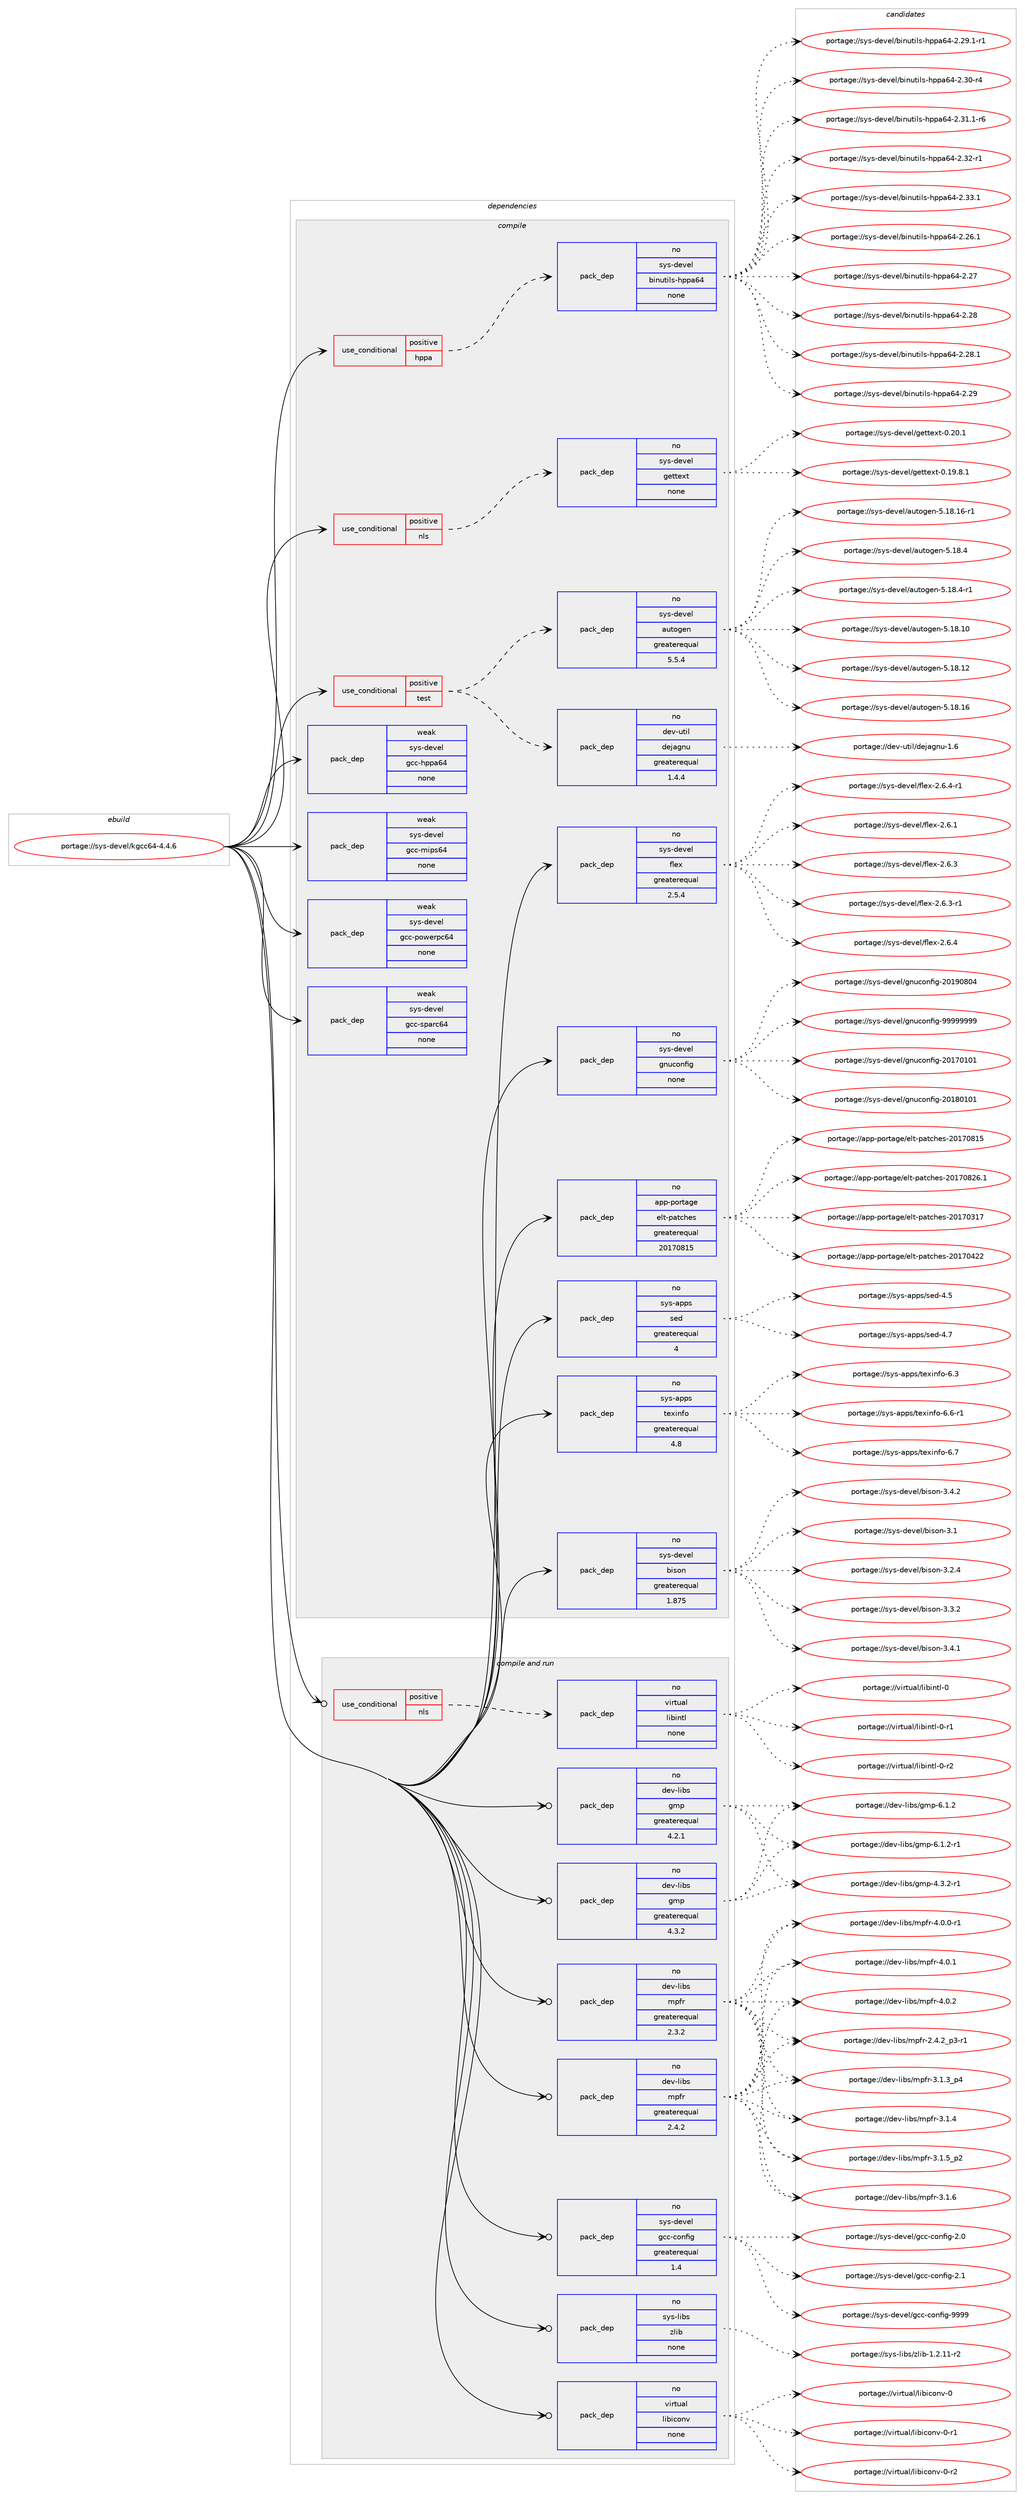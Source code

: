 digraph prolog {

# *************
# Graph options
# *************

newrank=true;
concentrate=true;
compound=true;
graph [rankdir=LR,fontname=Helvetica,fontsize=10,ranksep=1.5];#, ranksep=2.5, nodesep=0.2];
edge  [arrowhead=vee];
node  [fontname=Helvetica,fontsize=10];

# **********
# The ebuild
# **********

subgraph cluster_leftcol {
color=gray;
rank=same;
label=<<i>ebuild</i>>;
id [label="portage://sys-devel/kgcc64-4.4.6", color=red, width=4, href="../sys-devel/kgcc64-4.4.6.svg"];
}

# ****************
# The dependencies
# ****************

subgraph cluster_midcol {
color=gray;
label=<<i>dependencies</i>>;
subgraph cluster_compile {
fillcolor="#eeeeee";
style=filled;
label=<<i>compile</i>>;
subgraph cond102501 {
dependency423175 [label=<<TABLE BORDER="0" CELLBORDER="1" CELLSPACING="0" CELLPADDING="4"><TR><TD ROWSPAN="3" CELLPADDING="10">use_conditional</TD></TR><TR><TD>positive</TD></TR><TR><TD>hppa</TD></TR></TABLE>>, shape=none, color=red];
subgraph pack313619 {
dependency423176 [label=<<TABLE BORDER="0" CELLBORDER="1" CELLSPACING="0" CELLPADDING="4" WIDTH="220"><TR><TD ROWSPAN="6" CELLPADDING="30">pack_dep</TD></TR><TR><TD WIDTH="110">no</TD></TR><TR><TD>sys-devel</TD></TR><TR><TD>binutils-hppa64</TD></TR><TR><TD>none</TD></TR><TR><TD></TD></TR></TABLE>>, shape=none, color=blue];
}
dependency423175:e -> dependency423176:w [weight=20,style="dashed",arrowhead="vee"];
}
id:e -> dependency423175:w [weight=20,style="solid",arrowhead="vee"];
subgraph cond102502 {
dependency423177 [label=<<TABLE BORDER="0" CELLBORDER="1" CELLSPACING="0" CELLPADDING="4"><TR><TD ROWSPAN="3" CELLPADDING="10">use_conditional</TD></TR><TR><TD>positive</TD></TR><TR><TD>nls</TD></TR></TABLE>>, shape=none, color=red];
subgraph pack313620 {
dependency423178 [label=<<TABLE BORDER="0" CELLBORDER="1" CELLSPACING="0" CELLPADDING="4" WIDTH="220"><TR><TD ROWSPAN="6" CELLPADDING="30">pack_dep</TD></TR><TR><TD WIDTH="110">no</TD></TR><TR><TD>sys-devel</TD></TR><TR><TD>gettext</TD></TR><TR><TD>none</TD></TR><TR><TD></TD></TR></TABLE>>, shape=none, color=blue];
}
dependency423177:e -> dependency423178:w [weight=20,style="dashed",arrowhead="vee"];
}
id:e -> dependency423177:w [weight=20,style="solid",arrowhead="vee"];
subgraph cond102503 {
dependency423179 [label=<<TABLE BORDER="0" CELLBORDER="1" CELLSPACING="0" CELLPADDING="4"><TR><TD ROWSPAN="3" CELLPADDING="10">use_conditional</TD></TR><TR><TD>positive</TD></TR><TR><TD>test</TD></TR></TABLE>>, shape=none, color=red];
subgraph pack313621 {
dependency423180 [label=<<TABLE BORDER="0" CELLBORDER="1" CELLSPACING="0" CELLPADDING="4" WIDTH="220"><TR><TD ROWSPAN="6" CELLPADDING="30">pack_dep</TD></TR><TR><TD WIDTH="110">no</TD></TR><TR><TD>dev-util</TD></TR><TR><TD>dejagnu</TD></TR><TR><TD>greaterequal</TD></TR><TR><TD>1.4.4</TD></TR></TABLE>>, shape=none, color=blue];
}
dependency423179:e -> dependency423180:w [weight=20,style="dashed",arrowhead="vee"];
subgraph pack313622 {
dependency423181 [label=<<TABLE BORDER="0" CELLBORDER="1" CELLSPACING="0" CELLPADDING="4" WIDTH="220"><TR><TD ROWSPAN="6" CELLPADDING="30">pack_dep</TD></TR><TR><TD WIDTH="110">no</TD></TR><TR><TD>sys-devel</TD></TR><TR><TD>autogen</TD></TR><TR><TD>greaterequal</TD></TR><TR><TD>5.5.4</TD></TR></TABLE>>, shape=none, color=blue];
}
dependency423179:e -> dependency423181:w [weight=20,style="dashed",arrowhead="vee"];
}
id:e -> dependency423179:w [weight=20,style="solid",arrowhead="vee"];
subgraph pack313623 {
dependency423182 [label=<<TABLE BORDER="0" CELLBORDER="1" CELLSPACING="0" CELLPADDING="4" WIDTH="220"><TR><TD ROWSPAN="6" CELLPADDING="30">pack_dep</TD></TR><TR><TD WIDTH="110">no</TD></TR><TR><TD>app-portage</TD></TR><TR><TD>elt-patches</TD></TR><TR><TD>greaterequal</TD></TR><TR><TD>20170815</TD></TR></TABLE>>, shape=none, color=blue];
}
id:e -> dependency423182:w [weight=20,style="solid",arrowhead="vee"];
subgraph pack313624 {
dependency423183 [label=<<TABLE BORDER="0" CELLBORDER="1" CELLSPACING="0" CELLPADDING="4" WIDTH="220"><TR><TD ROWSPAN="6" CELLPADDING="30">pack_dep</TD></TR><TR><TD WIDTH="110">no</TD></TR><TR><TD>sys-apps</TD></TR><TR><TD>sed</TD></TR><TR><TD>greaterequal</TD></TR><TR><TD>4</TD></TR></TABLE>>, shape=none, color=blue];
}
id:e -> dependency423183:w [weight=20,style="solid",arrowhead="vee"];
subgraph pack313625 {
dependency423184 [label=<<TABLE BORDER="0" CELLBORDER="1" CELLSPACING="0" CELLPADDING="4" WIDTH="220"><TR><TD ROWSPAN="6" CELLPADDING="30">pack_dep</TD></TR><TR><TD WIDTH="110">no</TD></TR><TR><TD>sys-apps</TD></TR><TR><TD>texinfo</TD></TR><TR><TD>greaterequal</TD></TR><TR><TD>4.8</TD></TR></TABLE>>, shape=none, color=blue];
}
id:e -> dependency423184:w [weight=20,style="solid",arrowhead="vee"];
subgraph pack313626 {
dependency423185 [label=<<TABLE BORDER="0" CELLBORDER="1" CELLSPACING="0" CELLPADDING="4" WIDTH="220"><TR><TD ROWSPAN="6" CELLPADDING="30">pack_dep</TD></TR><TR><TD WIDTH="110">no</TD></TR><TR><TD>sys-devel</TD></TR><TR><TD>bison</TD></TR><TR><TD>greaterequal</TD></TR><TR><TD>1.875</TD></TR></TABLE>>, shape=none, color=blue];
}
id:e -> dependency423185:w [weight=20,style="solid",arrowhead="vee"];
subgraph pack313627 {
dependency423186 [label=<<TABLE BORDER="0" CELLBORDER="1" CELLSPACING="0" CELLPADDING="4" WIDTH="220"><TR><TD ROWSPAN="6" CELLPADDING="30">pack_dep</TD></TR><TR><TD WIDTH="110">no</TD></TR><TR><TD>sys-devel</TD></TR><TR><TD>flex</TD></TR><TR><TD>greaterequal</TD></TR><TR><TD>2.5.4</TD></TR></TABLE>>, shape=none, color=blue];
}
id:e -> dependency423186:w [weight=20,style="solid",arrowhead="vee"];
subgraph pack313628 {
dependency423187 [label=<<TABLE BORDER="0" CELLBORDER="1" CELLSPACING="0" CELLPADDING="4" WIDTH="220"><TR><TD ROWSPAN="6" CELLPADDING="30">pack_dep</TD></TR><TR><TD WIDTH="110">no</TD></TR><TR><TD>sys-devel</TD></TR><TR><TD>gnuconfig</TD></TR><TR><TD>none</TD></TR><TR><TD></TD></TR></TABLE>>, shape=none, color=blue];
}
id:e -> dependency423187:w [weight=20,style="solid",arrowhead="vee"];
subgraph pack313629 {
dependency423188 [label=<<TABLE BORDER="0" CELLBORDER="1" CELLSPACING="0" CELLPADDING="4" WIDTH="220"><TR><TD ROWSPAN="6" CELLPADDING="30">pack_dep</TD></TR><TR><TD WIDTH="110">weak</TD></TR><TR><TD>sys-devel</TD></TR><TR><TD>gcc-hppa64</TD></TR><TR><TD>none</TD></TR><TR><TD></TD></TR></TABLE>>, shape=none, color=blue];
}
id:e -> dependency423188:w [weight=20,style="solid",arrowhead="vee"];
subgraph pack313630 {
dependency423189 [label=<<TABLE BORDER="0" CELLBORDER="1" CELLSPACING="0" CELLPADDING="4" WIDTH="220"><TR><TD ROWSPAN="6" CELLPADDING="30">pack_dep</TD></TR><TR><TD WIDTH="110">weak</TD></TR><TR><TD>sys-devel</TD></TR><TR><TD>gcc-mips64</TD></TR><TR><TD>none</TD></TR><TR><TD></TD></TR></TABLE>>, shape=none, color=blue];
}
id:e -> dependency423189:w [weight=20,style="solid",arrowhead="vee"];
subgraph pack313631 {
dependency423190 [label=<<TABLE BORDER="0" CELLBORDER="1" CELLSPACING="0" CELLPADDING="4" WIDTH="220"><TR><TD ROWSPAN="6" CELLPADDING="30">pack_dep</TD></TR><TR><TD WIDTH="110">weak</TD></TR><TR><TD>sys-devel</TD></TR><TR><TD>gcc-powerpc64</TD></TR><TR><TD>none</TD></TR><TR><TD></TD></TR></TABLE>>, shape=none, color=blue];
}
id:e -> dependency423190:w [weight=20,style="solid",arrowhead="vee"];
subgraph pack313632 {
dependency423191 [label=<<TABLE BORDER="0" CELLBORDER="1" CELLSPACING="0" CELLPADDING="4" WIDTH="220"><TR><TD ROWSPAN="6" CELLPADDING="30">pack_dep</TD></TR><TR><TD WIDTH="110">weak</TD></TR><TR><TD>sys-devel</TD></TR><TR><TD>gcc-sparc64</TD></TR><TR><TD>none</TD></TR><TR><TD></TD></TR></TABLE>>, shape=none, color=blue];
}
id:e -> dependency423191:w [weight=20,style="solid",arrowhead="vee"];
}
subgraph cluster_compileandrun {
fillcolor="#eeeeee";
style=filled;
label=<<i>compile and run</i>>;
subgraph cond102504 {
dependency423192 [label=<<TABLE BORDER="0" CELLBORDER="1" CELLSPACING="0" CELLPADDING="4"><TR><TD ROWSPAN="3" CELLPADDING="10">use_conditional</TD></TR><TR><TD>positive</TD></TR><TR><TD>nls</TD></TR></TABLE>>, shape=none, color=red];
subgraph pack313633 {
dependency423193 [label=<<TABLE BORDER="0" CELLBORDER="1" CELLSPACING="0" CELLPADDING="4" WIDTH="220"><TR><TD ROWSPAN="6" CELLPADDING="30">pack_dep</TD></TR><TR><TD WIDTH="110">no</TD></TR><TR><TD>virtual</TD></TR><TR><TD>libintl</TD></TR><TR><TD>none</TD></TR><TR><TD></TD></TR></TABLE>>, shape=none, color=blue];
}
dependency423192:e -> dependency423193:w [weight=20,style="dashed",arrowhead="vee"];
}
id:e -> dependency423192:w [weight=20,style="solid",arrowhead="odotvee"];
subgraph pack313634 {
dependency423194 [label=<<TABLE BORDER="0" CELLBORDER="1" CELLSPACING="0" CELLPADDING="4" WIDTH="220"><TR><TD ROWSPAN="6" CELLPADDING="30">pack_dep</TD></TR><TR><TD WIDTH="110">no</TD></TR><TR><TD>dev-libs</TD></TR><TR><TD>gmp</TD></TR><TR><TD>greaterequal</TD></TR><TR><TD>4.2.1</TD></TR></TABLE>>, shape=none, color=blue];
}
id:e -> dependency423194:w [weight=20,style="solid",arrowhead="odotvee"];
subgraph pack313635 {
dependency423195 [label=<<TABLE BORDER="0" CELLBORDER="1" CELLSPACING="0" CELLPADDING="4" WIDTH="220"><TR><TD ROWSPAN="6" CELLPADDING="30">pack_dep</TD></TR><TR><TD WIDTH="110">no</TD></TR><TR><TD>dev-libs</TD></TR><TR><TD>gmp</TD></TR><TR><TD>greaterequal</TD></TR><TR><TD>4.3.2</TD></TR></TABLE>>, shape=none, color=blue];
}
id:e -> dependency423195:w [weight=20,style="solid",arrowhead="odotvee"];
subgraph pack313636 {
dependency423196 [label=<<TABLE BORDER="0" CELLBORDER="1" CELLSPACING="0" CELLPADDING="4" WIDTH="220"><TR><TD ROWSPAN="6" CELLPADDING="30">pack_dep</TD></TR><TR><TD WIDTH="110">no</TD></TR><TR><TD>dev-libs</TD></TR><TR><TD>mpfr</TD></TR><TR><TD>greaterequal</TD></TR><TR><TD>2.3.2</TD></TR></TABLE>>, shape=none, color=blue];
}
id:e -> dependency423196:w [weight=20,style="solid",arrowhead="odotvee"];
subgraph pack313637 {
dependency423197 [label=<<TABLE BORDER="0" CELLBORDER="1" CELLSPACING="0" CELLPADDING="4" WIDTH="220"><TR><TD ROWSPAN="6" CELLPADDING="30">pack_dep</TD></TR><TR><TD WIDTH="110">no</TD></TR><TR><TD>dev-libs</TD></TR><TR><TD>mpfr</TD></TR><TR><TD>greaterequal</TD></TR><TR><TD>2.4.2</TD></TR></TABLE>>, shape=none, color=blue];
}
id:e -> dependency423197:w [weight=20,style="solid",arrowhead="odotvee"];
subgraph pack313638 {
dependency423198 [label=<<TABLE BORDER="0" CELLBORDER="1" CELLSPACING="0" CELLPADDING="4" WIDTH="220"><TR><TD ROWSPAN="6" CELLPADDING="30">pack_dep</TD></TR><TR><TD WIDTH="110">no</TD></TR><TR><TD>sys-devel</TD></TR><TR><TD>gcc-config</TD></TR><TR><TD>greaterequal</TD></TR><TR><TD>1.4</TD></TR></TABLE>>, shape=none, color=blue];
}
id:e -> dependency423198:w [weight=20,style="solid",arrowhead="odotvee"];
subgraph pack313639 {
dependency423199 [label=<<TABLE BORDER="0" CELLBORDER="1" CELLSPACING="0" CELLPADDING="4" WIDTH="220"><TR><TD ROWSPAN="6" CELLPADDING="30">pack_dep</TD></TR><TR><TD WIDTH="110">no</TD></TR><TR><TD>sys-libs</TD></TR><TR><TD>zlib</TD></TR><TR><TD>none</TD></TR><TR><TD></TD></TR></TABLE>>, shape=none, color=blue];
}
id:e -> dependency423199:w [weight=20,style="solid",arrowhead="odotvee"];
subgraph pack313640 {
dependency423200 [label=<<TABLE BORDER="0" CELLBORDER="1" CELLSPACING="0" CELLPADDING="4" WIDTH="220"><TR><TD ROWSPAN="6" CELLPADDING="30">pack_dep</TD></TR><TR><TD WIDTH="110">no</TD></TR><TR><TD>virtual</TD></TR><TR><TD>libiconv</TD></TR><TR><TD>none</TD></TR><TR><TD></TD></TR></TABLE>>, shape=none, color=blue];
}
id:e -> dependency423200:w [weight=20,style="solid",arrowhead="odotvee"];
}
subgraph cluster_run {
fillcolor="#eeeeee";
style=filled;
label=<<i>run</i>>;
}
}

# **************
# The candidates
# **************

subgraph cluster_choices {
rank=same;
color=gray;
label=<<i>candidates</i>>;

subgraph choice313619 {
color=black;
nodesep=1;
choiceportage1151211154510010111810110847981051101171161051081154510411211297545245504650544649 [label="portage://sys-devel/binutils-hppa64-2.26.1", color=red, width=4,href="../sys-devel/binutils-hppa64-2.26.1.svg"];
choiceportage115121115451001011181011084798105110117116105108115451041121129754524550465055 [label="portage://sys-devel/binutils-hppa64-2.27", color=red, width=4,href="../sys-devel/binutils-hppa64-2.27.svg"];
choiceportage115121115451001011181011084798105110117116105108115451041121129754524550465056 [label="portage://sys-devel/binutils-hppa64-2.28", color=red, width=4,href="../sys-devel/binutils-hppa64-2.28.svg"];
choiceportage1151211154510010111810110847981051101171161051081154510411211297545245504650564649 [label="portage://sys-devel/binutils-hppa64-2.28.1", color=red, width=4,href="../sys-devel/binutils-hppa64-2.28.1.svg"];
choiceportage115121115451001011181011084798105110117116105108115451041121129754524550465057 [label="portage://sys-devel/binutils-hppa64-2.29", color=red, width=4,href="../sys-devel/binutils-hppa64-2.29.svg"];
choiceportage11512111545100101118101108479810511011711610510811545104112112975452455046505746494511449 [label="portage://sys-devel/binutils-hppa64-2.29.1-r1", color=red, width=4,href="../sys-devel/binutils-hppa64-2.29.1-r1.svg"];
choiceportage1151211154510010111810110847981051101171161051081154510411211297545245504651484511452 [label="portage://sys-devel/binutils-hppa64-2.30-r4", color=red, width=4,href="../sys-devel/binutils-hppa64-2.30-r4.svg"];
choiceportage11512111545100101118101108479810511011711610510811545104112112975452455046514946494511454 [label="portage://sys-devel/binutils-hppa64-2.31.1-r6", color=red, width=4,href="../sys-devel/binutils-hppa64-2.31.1-r6.svg"];
choiceportage1151211154510010111810110847981051101171161051081154510411211297545245504651504511449 [label="portage://sys-devel/binutils-hppa64-2.32-r1", color=red, width=4,href="../sys-devel/binutils-hppa64-2.32-r1.svg"];
choiceportage1151211154510010111810110847981051101171161051081154510411211297545245504651514649 [label="portage://sys-devel/binutils-hppa64-2.33.1", color=red, width=4,href="../sys-devel/binutils-hppa64-2.33.1.svg"];
dependency423176:e -> choiceportage1151211154510010111810110847981051101171161051081154510411211297545245504650544649:w [style=dotted,weight="100"];
dependency423176:e -> choiceportage115121115451001011181011084798105110117116105108115451041121129754524550465055:w [style=dotted,weight="100"];
dependency423176:e -> choiceportage115121115451001011181011084798105110117116105108115451041121129754524550465056:w [style=dotted,weight="100"];
dependency423176:e -> choiceportage1151211154510010111810110847981051101171161051081154510411211297545245504650564649:w [style=dotted,weight="100"];
dependency423176:e -> choiceportage115121115451001011181011084798105110117116105108115451041121129754524550465057:w [style=dotted,weight="100"];
dependency423176:e -> choiceportage11512111545100101118101108479810511011711610510811545104112112975452455046505746494511449:w [style=dotted,weight="100"];
dependency423176:e -> choiceportage1151211154510010111810110847981051101171161051081154510411211297545245504651484511452:w [style=dotted,weight="100"];
dependency423176:e -> choiceportage11512111545100101118101108479810511011711610510811545104112112975452455046514946494511454:w [style=dotted,weight="100"];
dependency423176:e -> choiceportage1151211154510010111810110847981051101171161051081154510411211297545245504651504511449:w [style=dotted,weight="100"];
dependency423176:e -> choiceportage1151211154510010111810110847981051101171161051081154510411211297545245504651514649:w [style=dotted,weight="100"];
}
subgraph choice313620 {
color=black;
nodesep=1;
choiceportage1151211154510010111810110847103101116116101120116454846495746564649 [label="portage://sys-devel/gettext-0.19.8.1", color=red, width=4,href="../sys-devel/gettext-0.19.8.1.svg"];
choiceportage115121115451001011181011084710310111611610112011645484650484649 [label="portage://sys-devel/gettext-0.20.1", color=red, width=4,href="../sys-devel/gettext-0.20.1.svg"];
dependency423178:e -> choiceportage1151211154510010111810110847103101116116101120116454846495746564649:w [style=dotted,weight="100"];
dependency423178:e -> choiceportage115121115451001011181011084710310111611610112011645484650484649:w [style=dotted,weight="100"];
}
subgraph choice313621 {
color=black;
nodesep=1;
choiceportage10010111845117116105108471001011069710311011745494654 [label="portage://dev-util/dejagnu-1.6", color=red, width=4,href="../dev-util/dejagnu-1.6.svg"];
dependency423180:e -> choiceportage10010111845117116105108471001011069710311011745494654:w [style=dotted,weight="100"];
}
subgraph choice313622 {
color=black;
nodesep=1;
choiceportage1151211154510010111810110847971171161111031011104553464956464948 [label="portage://sys-devel/autogen-5.18.10", color=red, width=4,href="../sys-devel/autogen-5.18.10.svg"];
choiceportage1151211154510010111810110847971171161111031011104553464956464950 [label="portage://sys-devel/autogen-5.18.12", color=red, width=4,href="../sys-devel/autogen-5.18.12.svg"];
choiceportage1151211154510010111810110847971171161111031011104553464956464954 [label="portage://sys-devel/autogen-5.18.16", color=red, width=4,href="../sys-devel/autogen-5.18.16.svg"];
choiceportage11512111545100101118101108479711711611110310111045534649564649544511449 [label="portage://sys-devel/autogen-5.18.16-r1", color=red, width=4,href="../sys-devel/autogen-5.18.16-r1.svg"];
choiceportage11512111545100101118101108479711711611110310111045534649564652 [label="portage://sys-devel/autogen-5.18.4", color=red, width=4,href="../sys-devel/autogen-5.18.4.svg"];
choiceportage115121115451001011181011084797117116111103101110455346495646524511449 [label="portage://sys-devel/autogen-5.18.4-r1", color=red, width=4,href="../sys-devel/autogen-5.18.4-r1.svg"];
dependency423181:e -> choiceportage1151211154510010111810110847971171161111031011104553464956464948:w [style=dotted,weight="100"];
dependency423181:e -> choiceportage1151211154510010111810110847971171161111031011104553464956464950:w [style=dotted,weight="100"];
dependency423181:e -> choiceportage1151211154510010111810110847971171161111031011104553464956464954:w [style=dotted,weight="100"];
dependency423181:e -> choiceportage11512111545100101118101108479711711611110310111045534649564649544511449:w [style=dotted,weight="100"];
dependency423181:e -> choiceportage11512111545100101118101108479711711611110310111045534649564652:w [style=dotted,weight="100"];
dependency423181:e -> choiceportage115121115451001011181011084797117116111103101110455346495646524511449:w [style=dotted,weight="100"];
}
subgraph choice313623 {
color=black;
nodesep=1;
choiceportage97112112451121111141169710310147101108116451129711699104101115455048495548514955 [label="portage://app-portage/elt-patches-20170317", color=red, width=4,href="../app-portage/elt-patches-20170317.svg"];
choiceportage97112112451121111141169710310147101108116451129711699104101115455048495548525050 [label="portage://app-portage/elt-patches-20170422", color=red, width=4,href="../app-portage/elt-patches-20170422.svg"];
choiceportage97112112451121111141169710310147101108116451129711699104101115455048495548564953 [label="portage://app-portage/elt-patches-20170815", color=red, width=4,href="../app-portage/elt-patches-20170815.svg"];
choiceportage971121124511211111411697103101471011081164511297116991041011154550484955485650544649 [label="portage://app-portage/elt-patches-20170826.1", color=red, width=4,href="../app-portage/elt-patches-20170826.1.svg"];
dependency423182:e -> choiceportage97112112451121111141169710310147101108116451129711699104101115455048495548514955:w [style=dotted,weight="100"];
dependency423182:e -> choiceportage97112112451121111141169710310147101108116451129711699104101115455048495548525050:w [style=dotted,weight="100"];
dependency423182:e -> choiceportage97112112451121111141169710310147101108116451129711699104101115455048495548564953:w [style=dotted,weight="100"];
dependency423182:e -> choiceportage971121124511211111411697103101471011081164511297116991041011154550484955485650544649:w [style=dotted,weight="100"];
}
subgraph choice313624 {
color=black;
nodesep=1;
choiceportage11512111545971121121154711510110045524653 [label="portage://sys-apps/sed-4.5", color=red, width=4,href="../sys-apps/sed-4.5.svg"];
choiceportage11512111545971121121154711510110045524655 [label="portage://sys-apps/sed-4.7", color=red, width=4,href="../sys-apps/sed-4.7.svg"];
dependency423183:e -> choiceportage11512111545971121121154711510110045524653:w [style=dotted,weight="100"];
dependency423183:e -> choiceportage11512111545971121121154711510110045524655:w [style=dotted,weight="100"];
}
subgraph choice313625 {
color=black;
nodesep=1;
choiceportage11512111545971121121154711610112010511010211145544651 [label="portage://sys-apps/texinfo-6.3", color=red, width=4,href="../sys-apps/texinfo-6.3.svg"];
choiceportage115121115459711211211547116101120105110102111455446544511449 [label="portage://sys-apps/texinfo-6.6-r1", color=red, width=4,href="../sys-apps/texinfo-6.6-r1.svg"];
choiceportage11512111545971121121154711610112010511010211145544655 [label="portage://sys-apps/texinfo-6.7", color=red, width=4,href="../sys-apps/texinfo-6.7.svg"];
dependency423184:e -> choiceportage11512111545971121121154711610112010511010211145544651:w [style=dotted,weight="100"];
dependency423184:e -> choiceportage115121115459711211211547116101120105110102111455446544511449:w [style=dotted,weight="100"];
dependency423184:e -> choiceportage11512111545971121121154711610112010511010211145544655:w [style=dotted,weight="100"];
}
subgraph choice313626 {
color=black;
nodesep=1;
choiceportage11512111545100101118101108479810511511111045514649 [label="portage://sys-devel/bison-3.1", color=red, width=4,href="../sys-devel/bison-3.1.svg"];
choiceportage115121115451001011181011084798105115111110455146504652 [label="portage://sys-devel/bison-3.2.4", color=red, width=4,href="../sys-devel/bison-3.2.4.svg"];
choiceportage115121115451001011181011084798105115111110455146514650 [label="portage://sys-devel/bison-3.3.2", color=red, width=4,href="../sys-devel/bison-3.3.2.svg"];
choiceportage115121115451001011181011084798105115111110455146524649 [label="portage://sys-devel/bison-3.4.1", color=red, width=4,href="../sys-devel/bison-3.4.1.svg"];
choiceportage115121115451001011181011084798105115111110455146524650 [label="portage://sys-devel/bison-3.4.2", color=red, width=4,href="../sys-devel/bison-3.4.2.svg"];
dependency423185:e -> choiceportage11512111545100101118101108479810511511111045514649:w [style=dotted,weight="100"];
dependency423185:e -> choiceportage115121115451001011181011084798105115111110455146504652:w [style=dotted,weight="100"];
dependency423185:e -> choiceportage115121115451001011181011084798105115111110455146514650:w [style=dotted,weight="100"];
dependency423185:e -> choiceportage115121115451001011181011084798105115111110455146524649:w [style=dotted,weight="100"];
dependency423185:e -> choiceportage115121115451001011181011084798105115111110455146524650:w [style=dotted,weight="100"];
}
subgraph choice313627 {
color=black;
nodesep=1;
choiceportage1151211154510010111810110847102108101120455046544649 [label="portage://sys-devel/flex-2.6.1", color=red, width=4,href="../sys-devel/flex-2.6.1.svg"];
choiceportage1151211154510010111810110847102108101120455046544651 [label="portage://sys-devel/flex-2.6.3", color=red, width=4,href="../sys-devel/flex-2.6.3.svg"];
choiceportage11512111545100101118101108471021081011204550465446514511449 [label="portage://sys-devel/flex-2.6.3-r1", color=red, width=4,href="../sys-devel/flex-2.6.3-r1.svg"];
choiceportage1151211154510010111810110847102108101120455046544652 [label="portage://sys-devel/flex-2.6.4", color=red, width=4,href="../sys-devel/flex-2.6.4.svg"];
choiceportage11512111545100101118101108471021081011204550465446524511449 [label="portage://sys-devel/flex-2.6.4-r1", color=red, width=4,href="../sys-devel/flex-2.6.4-r1.svg"];
dependency423186:e -> choiceportage1151211154510010111810110847102108101120455046544649:w [style=dotted,weight="100"];
dependency423186:e -> choiceportage1151211154510010111810110847102108101120455046544651:w [style=dotted,weight="100"];
dependency423186:e -> choiceportage11512111545100101118101108471021081011204550465446514511449:w [style=dotted,weight="100"];
dependency423186:e -> choiceportage1151211154510010111810110847102108101120455046544652:w [style=dotted,weight="100"];
dependency423186:e -> choiceportage11512111545100101118101108471021081011204550465446524511449:w [style=dotted,weight="100"];
}
subgraph choice313628 {
color=black;
nodesep=1;
choiceportage115121115451001011181011084710311011799111110102105103455048495548494849 [label="portage://sys-devel/gnuconfig-20170101", color=red, width=4,href="../sys-devel/gnuconfig-20170101.svg"];
choiceportage115121115451001011181011084710311011799111110102105103455048495648494849 [label="portage://sys-devel/gnuconfig-20180101", color=red, width=4,href="../sys-devel/gnuconfig-20180101.svg"];
choiceportage115121115451001011181011084710311011799111110102105103455048495748564852 [label="portage://sys-devel/gnuconfig-20190804", color=red, width=4,href="../sys-devel/gnuconfig-20190804.svg"];
choiceportage115121115451001011181011084710311011799111110102105103455757575757575757 [label="portage://sys-devel/gnuconfig-99999999", color=red, width=4,href="../sys-devel/gnuconfig-99999999.svg"];
dependency423187:e -> choiceportage115121115451001011181011084710311011799111110102105103455048495548494849:w [style=dotted,weight="100"];
dependency423187:e -> choiceportage115121115451001011181011084710311011799111110102105103455048495648494849:w [style=dotted,weight="100"];
dependency423187:e -> choiceportage115121115451001011181011084710311011799111110102105103455048495748564852:w [style=dotted,weight="100"];
dependency423187:e -> choiceportage115121115451001011181011084710311011799111110102105103455757575757575757:w [style=dotted,weight="100"];
}
subgraph choice313629 {
color=black;
nodesep=1;
}
subgraph choice313630 {
color=black;
nodesep=1;
}
subgraph choice313631 {
color=black;
nodesep=1;
}
subgraph choice313632 {
color=black;
nodesep=1;
}
subgraph choice313633 {
color=black;
nodesep=1;
choiceportage1181051141161179710847108105981051101161084548 [label="portage://virtual/libintl-0", color=red, width=4,href="../virtual/libintl-0.svg"];
choiceportage11810511411611797108471081059810511011610845484511449 [label="portage://virtual/libintl-0-r1", color=red, width=4,href="../virtual/libintl-0-r1.svg"];
choiceportage11810511411611797108471081059810511011610845484511450 [label="portage://virtual/libintl-0-r2", color=red, width=4,href="../virtual/libintl-0-r2.svg"];
dependency423193:e -> choiceportage1181051141161179710847108105981051101161084548:w [style=dotted,weight="100"];
dependency423193:e -> choiceportage11810511411611797108471081059810511011610845484511449:w [style=dotted,weight="100"];
dependency423193:e -> choiceportage11810511411611797108471081059810511011610845484511450:w [style=dotted,weight="100"];
}
subgraph choice313634 {
color=black;
nodesep=1;
choiceportage1001011184510810598115471031091124552465146504511449 [label="portage://dev-libs/gmp-4.3.2-r1", color=red, width=4,href="../dev-libs/gmp-4.3.2-r1.svg"];
choiceportage100101118451081059811547103109112455446494650 [label="portage://dev-libs/gmp-6.1.2", color=red, width=4,href="../dev-libs/gmp-6.1.2.svg"];
choiceportage1001011184510810598115471031091124554464946504511449 [label="portage://dev-libs/gmp-6.1.2-r1", color=red, width=4,href="../dev-libs/gmp-6.1.2-r1.svg"];
dependency423194:e -> choiceportage1001011184510810598115471031091124552465146504511449:w [style=dotted,weight="100"];
dependency423194:e -> choiceportage100101118451081059811547103109112455446494650:w [style=dotted,weight="100"];
dependency423194:e -> choiceportage1001011184510810598115471031091124554464946504511449:w [style=dotted,weight="100"];
}
subgraph choice313635 {
color=black;
nodesep=1;
choiceportage1001011184510810598115471031091124552465146504511449 [label="portage://dev-libs/gmp-4.3.2-r1", color=red, width=4,href="../dev-libs/gmp-4.3.2-r1.svg"];
choiceportage100101118451081059811547103109112455446494650 [label="portage://dev-libs/gmp-6.1.2", color=red, width=4,href="../dev-libs/gmp-6.1.2.svg"];
choiceportage1001011184510810598115471031091124554464946504511449 [label="portage://dev-libs/gmp-6.1.2-r1", color=red, width=4,href="../dev-libs/gmp-6.1.2-r1.svg"];
dependency423195:e -> choiceportage1001011184510810598115471031091124552465146504511449:w [style=dotted,weight="100"];
dependency423195:e -> choiceportage100101118451081059811547103109112455446494650:w [style=dotted,weight="100"];
dependency423195:e -> choiceportage1001011184510810598115471031091124554464946504511449:w [style=dotted,weight="100"];
}
subgraph choice313636 {
color=black;
nodesep=1;
choiceportage10010111845108105981154710911210211445504652465095112514511449 [label="portage://dev-libs/mpfr-2.4.2_p3-r1", color=red, width=4,href="../dev-libs/mpfr-2.4.2_p3-r1.svg"];
choiceportage1001011184510810598115471091121021144551464946519511252 [label="portage://dev-libs/mpfr-3.1.3_p4", color=red, width=4,href="../dev-libs/mpfr-3.1.3_p4.svg"];
choiceportage100101118451081059811547109112102114455146494652 [label="portage://dev-libs/mpfr-3.1.4", color=red, width=4,href="../dev-libs/mpfr-3.1.4.svg"];
choiceportage1001011184510810598115471091121021144551464946539511250 [label="portage://dev-libs/mpfr-3.1.5_p2", color=red, width=4,href="../dev-libs/mpfr-3.1.5_p2.svg"];
choiceportage100101118451081059811547109112102114455146494654 [label="portage://dev-libs/mpfr-3.1.6", color=red, width=4,href="../dev-libs/mpfr-3.1.6.svg"];
choiceportage1001011184510810598115471091121021144552464846484511449 [label="portage://dev-libs/mpfr-4.0.0-r1", color=red, width=4,href="../dev-libs/mpfr-4.0.0-r1.svg"];
choiceportage100101118451081059811547109112102114455246484649 [label="portage://dev-libs/mpfr-4.0.1", color=red, width=4,href="../dev-libs/mpfr-4.0.1.svg"];
choiceportage100101118451081059811547109112102114455246484650 [label="portage://dev-libs/mpfr-4.0.2", color=red, width=4,href="../dev-libs/mpfr-4.0.2.svg"];
dependency423196:e -> choiceportage10010111845108105981154710911210211445504652465095112514511449:w [style=dotted,weight="100"];
dependency423196:e -> choiceportage1001011184510810598115471091121021144551464946519511252:w [style=dotted,weight="100"];
dependency423196:e -> choiceportage100101118451081059811547109112102114455146494652:w [style=dotted,weight="100"];
dependency423196:e -> choiceportage1001011184510810598115471091121021144551464946539511250:w [style=dotted,weight="100"];
dependency423196:e -> choiceportage100101118451081059811547109112102114455146494654:w [style=dotted,weight="100"];
dependency423196:e -> choiceportage1001011184510810598115471091121021144552464846484511449:w [style=dotted,weight="100"];
dependency423196:e -> choiceportage100101118451081059811547109112102114455246484649:w [style=dotted,weight="100"];
dependency423196:e -> choiceportage100101118451081059811547109112102114455246484650:w [style=dotted,weight="100"];
}
subgraph choice313637 {
color=black;
nodesep=1;
choiceportage10010111845108105981154710911210211445504652465095112514511449 [label="portage://dev-libs/mpfr-2.4.2_p3-r1", color=red, width=4,href="../dev-libs/mpfr-2.4.2_p3-r1.svg"];
choiceportage1001011184510810598115471091121021144551464946519511252 [label="portage://dev-libs/mpfr-3.1.3_p4", color=red, width=4,href="../dev-libs/mpfr-3.1.3_p4.svg"];
choiceportage100101118451081059811547109112102114455146494652 [label="portage://dev-libs/mpfr-3.1.4", color=red, width=4,href="../dev-libs/mpfr-3.1.4.svg"];
choiceportage1001011184510810598115471091121021144551464946539511250 [label="portage://dev-libs/mpfr-3.1.5_p2", color=red, width=4,href="../dev-libs/mpfr-3.1.5_p2.svg"];
choiceportage100101118451081059811547109112102114455146494654 [label="portage://dev-libs/mpfr-3.1.6", color=red, width=4,href="../dev-libs/mpfr-3.1.6.svg"];
choiceportage1001011184510810598115471091121021144552464846484511449 [label="portage://dev-libs/mpfr-4.0.0-r1", color=red, width=4,href="../dev-libs/mpfr-4.0.0-r1.svg"];
choiceportage100101118451081059811547109112102114455246484649 [label="portage://dev-libs/mpfr-4.0.1", color=red, width=4,href="../dev-libs/mpfr-4.0.1.svg"];
choiceportage100101118451081059811547109112102114455246484650 [label="portage://dev-libs/mpfr-4.0.2", color=red, width=4,href="../dev-libs/mpfr-4.0.2.svg"];
dependency423197:e -> choiceportage10010111845108105981154710911210211445504652465095112514511449:w [style=dotted,weight="100"];
dependency423197:e -> choiceportage1001011184510810598115471091121021144551464946519511252:w [style=dotted,weight="100"];
dependency423197:e -> choiceportage100101118451081059811547109112102114455146494652:w [style=dotted,weight="100"];
dependency423197:e -> choiceportage1001011184510810598115471091121021144551464946539511250:w [style=dotted,weight="100"];
dependency423197:e -> choiceportage100101118451081059811547109112102114455146494654:w [style=dotted,weight="100"];
dependency423197:e -> choiceportage1001011184510810598115471091121021144552464846484511449:w [style=dotted,weight="100"];
dependency423197:e -> choiceportage100101118451081059811547109112102114455246484649:w [style=dotted,weight="100"];
dependency423197:e -> choiceportage100101118451081059811547109112102114455246484650:w [style=dotted,weight="100"];
}
subgraph choice313638 {
color=black;
nodesep=1;
choiceportage11512111545100101118101108471039999459911111010210510345504648 [label="portage://sys-devel/gcc-config-2.0", color=red, width=4,href="../sys-devel/gcc-config-2.0.svg"];
choiceportage11512111545100101118101108471039999459911111010210510345504649 [label="portage://sys-devel/gcc-config-2.1", color=red, width=4,href="../sys-devel/gcc-config-2.1.svg"];
choiceportage1151211154510010111810110847103999945991111101021051034557575757 [label="portage://sys-devel/gcc-config-9999", color=red, width=4,href="../sys-devel/gcc-config-9999.svg"];
dependency423198:e -> choiceportage11512111545100101118101108471039999459911111010210510345504648:w [style=dotted,weight="100"];
dependency423198:e -> choiceportage11512111545100101118101108471039999459911111010210510345504649:w [style=dotted,weight="100"];
dependency423198:e -> choiceportage1151211154510010111810110847103999945991111101021051034557575757:w [style=dotted,weight="100"];
}
subgraph choice313639 {
color=black;
nodesep=1;
choiceportage11512111545108105981154712210810598454946504649494511450 [label="portage://sys-libs/zlib-1.2.11-r2", color=red, width=4,href="../sys-libs/zlib-1.2.11-r2.svg"];
dependency423199:e -> choiceportage11512111545108105981154712210810598454946504649494511450:w [style=dotted,weight="100"];
}
subgraph choice313640 {
color=black;
nodesep=1;
choiceportage118105114116117971084710810598105991111101184548 [label="portage://virtual/libiconv-0", color=red, width=4,href="../virtual/libiconv-0.svg"];
choiceportage1181051141161179710847108105981059911111011845484511449 [label="portage://virtual/libiconv-0-r1", color=red, width=4,href="../virtual/libiconv-0-r1.svg"];
choiceportage1181051141161179710847108105981059911111011845484511450 [label="portage://virtual/libiconv-0-r2", color=red, width=4,href="../virtual/libiconv-0-r2.svg"];
dependency423200:e -> choiceportage118105114116117971084710810598105991111101184548:w [style=dotted,weight="100"];
dependency423200:e -> choiceportage1181051141161179710847108105981059911111011845484511449:w [style=dotted,weight="100"];
dependency423200:e -> choiceportage1181051141161179710847108105981059911111011845484511450:w [style=dotted,weight="100"];
}
}

}

